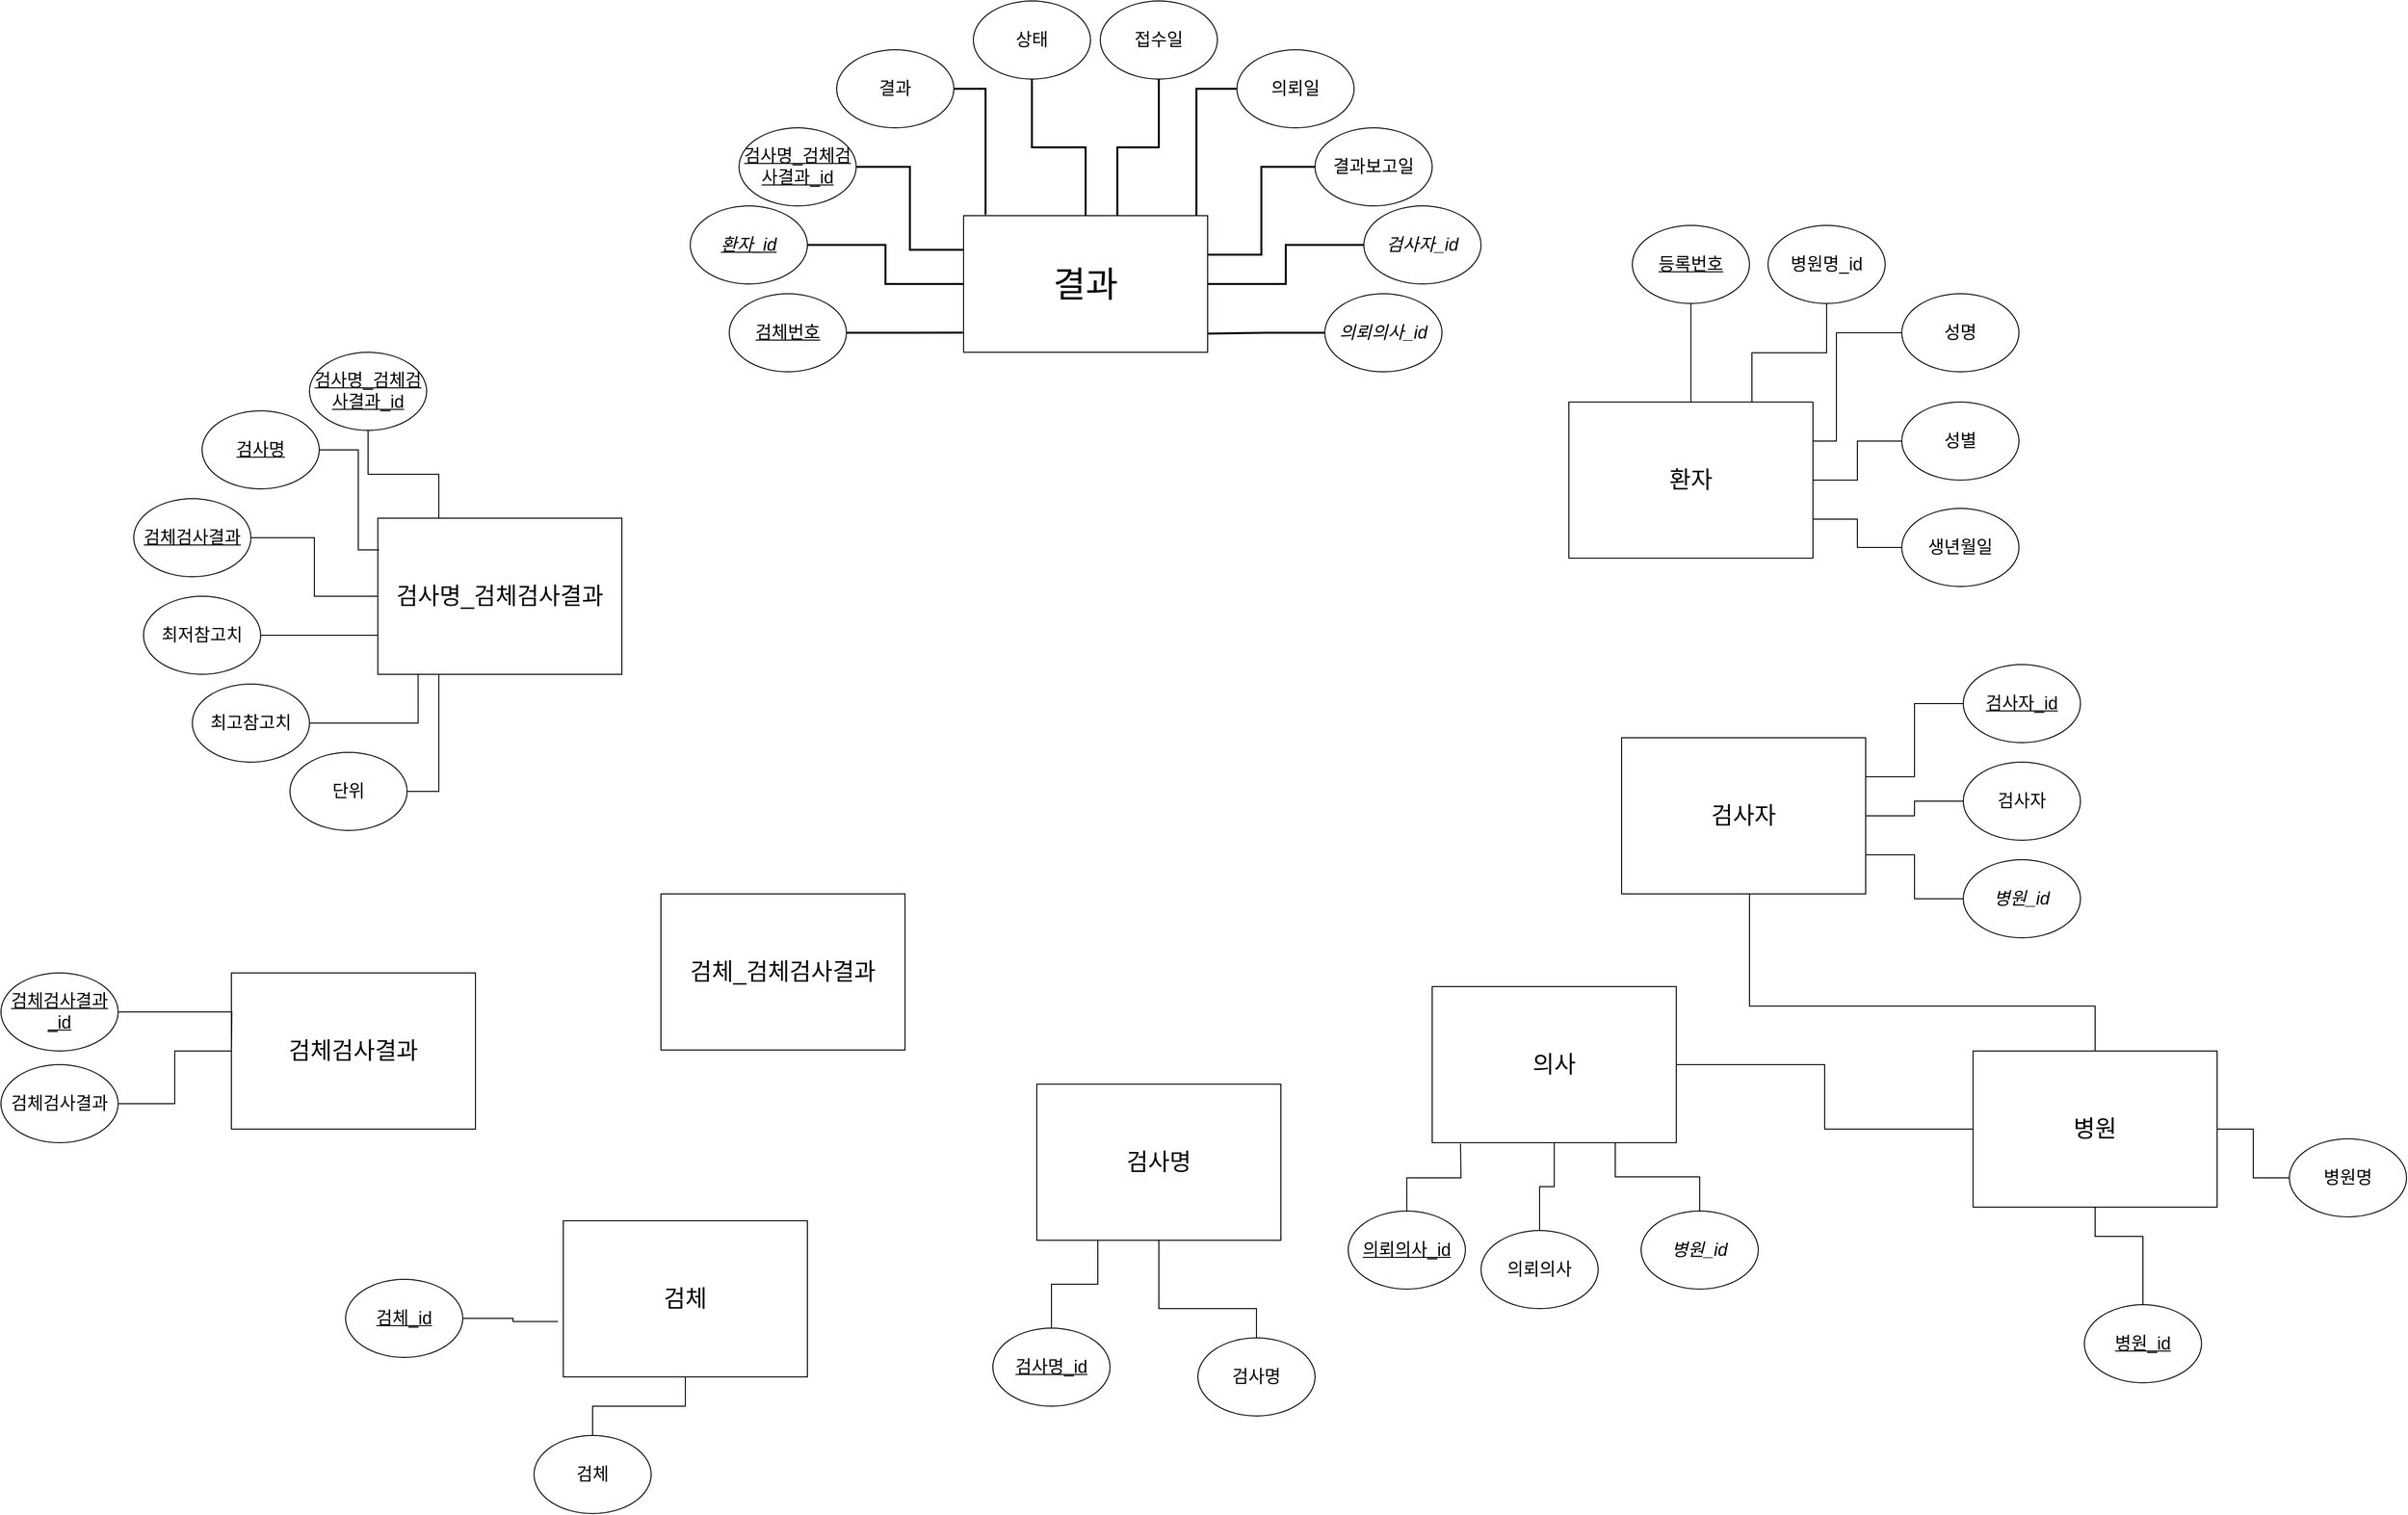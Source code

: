<mxfile version="14.7.7" type="github">
  <diagram id="Y85a2BdOphqE0STic3n_" name="Page-1">
    <mxGraphModel dx="3574" dy="3512" grid="1" gridSize="10" guides="1" tooltips="1" connect="1" arrows="1" fold="1" page="1" pageScale="1" pageWidth="827" pageHeight="1169" math="0" shadow="0">
      <root>
        <mxCell id="0" />
        <mxCell id="1" parent="0" />
        <mxCell id="8PvzZ1268t-RO1JGDcAs-1" value="&lt;font style=&quot;font-size: 36px&quot;&gt;결과&lt;/font&gt;" style="rounded=0;whiteSpace=wrap;html=1;" parent="1" vertex="1">
          <mxGeometry x="-134" y="-1610" width="250" height="140" as="geometry" />
        </mxCell>
        <mxCell id="8PvzZ1268t-RO1JGDcAs-26" style="edgeStyle=orthogonalEdgeStyle;rounded=0;orthogonalLoop=1;jettySize=auto;html=1;endArrow=none;endFill=0;strokeWidth=2;entryX=1;entryY=0.5;entryDx=0;entryDy=0;" parent="1" source="8PvzZ1268t-RO1JGDcAs-3" target="8PvzZ1268t-RO1JGDcAs-1" edge="1">
          <mxGeometry relative="1" as="geometry">
            <mxPoint x="136" y="-1523" as="targetPoint" />
          </mxGeometry>
        </mxCell>
        <mxCell id="8PvzZ1268t-RO1JGDcAs-3" value="&lt;i style=&quot;font-size: 18px;&quot;&gt;검사자_id&lt;/i&gt;" style="ellipse;whiteSpace=wrap;html=1;fontSize=18;" parent="1" vertex="1">
          <mxGeometry x="276" y="-1620" width="120" height="80" as="geometry" />
        </mxCell>
        <mxCell id="8PvzZ1268t-RO1JGDcAs-27" style="edgeStyle=orthogonalEdgeStyle;rounded=0;orthogonalLoop=1;jettySize=auto;html=1;endArrow=none;endFill=0;strokeWidth=2;entryX=1;entryY=0.863;entryDx=0;entryDy=0;entryPerimeter=0;" parent="1" source="8PvzZ1268t-RO1JGDcAs-4" target="8PvzZ1268t-RO1JGDcAs-1" edge="1">
          <mxGeometry relative="1" as="geometry">
            <mxPoint x="156" y="-1490" as="targetPoint" />
          </mxGeometry>
        </mxCell>
        <mxCell id="8PvzZ1268t-RO1JGDcAs-4" value="&lt;i style=&quot;font-size: 18px;&quot;&gt;의뢰의사_id&lt;/i&gt;" style="ellipse;whiteSpace=wrap;html=1;fontSize=18;" parent="1" vertex="1">
          <mxGeometry x="236" y="-1530" width="120" height="80" as="geometry" />
        </mxCell>
        <mxCell id="8PvzZ1268t-RO1JGDcAs-25" style="edgeStyle=orthogonalEdgeStyle;rounded=0;orthogonalLoop=1;jettySize=auto;html=1;entryX=1;entryY=0.286;entryDx=0;entryDy=0;entryPerimeter=0;endArrow=none;endFill=0;strokeWidth=2;" parent="1" source="8PvzZ1268t-RO1JGDcAs-5" target="8PvzZ1268t-RO1JGDcAs-1" edge="1">
          <mxGeometry relative="1" as="geometry" />
        </mxCell>
        <mxCell id="8PvzZ1268t-RO1JGDcAs-5" value="결과보고일" style="ellipse;whiteSpace=wrap;html=1;fontSize=18;" parent="1" vertex="1">
          <mxGeometry x="226" y="-1700" width="120" height="80" as="geometry" />
        </mxCell>
        <mxCell id="8PvzZ1268t-RO1JGDcAs-24" style="edgeStyle=orthogonalEdgeStyle;rounded=0;orthogonalLoop=1;jettySize=auto;html=1;endArrow=none;endFill=0;strokeWidth=2;entryX=0.954;entryY=0;entryDx=0;entryDy=0;entryPerimeter=0;fontSize=18;" parent="1" source="8PvzZ1268t-RO1JGDcAs-6" target="8PvzZ1268t-RO1JGDcAs-1" edge="1">
          <mxGeometry relative="1" as="geometry" />
        </mxCell>
        <mxCell id="8PvzZ1268t-RO1JGDcAs-6" value="의뢰일" style="ellipse;whiteSpace=wrap;html=1;fontSize=18;" parent="1" vertex="1">
          <mxGeometry x="146" y="-1780" width="120" height="80" as="geometry" />
        </mxCell>
        <mxCell id="8PvzZ1268t-RO1JGDcAs-23" style="edgeStyle=orthogonalEdgeStyle;rounded=0;orthogonalLoop=1;jettySize=auto;html=1;entryX=0.63;entryY=0;entryDx=0;entryDy=0;endArrow=none;endFill=0;strokeWidth=2;entryPerimeter=0;fontSize=18;" parent="1" source="8PvzZ1268t-RO1JGDcAs-7" target="8PvzZ1268t-RO1JGDcAs-1" edge="1">
          <mxGeometry relative="1" as="geometry">
            <Array as="points">
              <mxPoint x="66" y="-1680" />
              <mxPoint x="24" y="-1680" />
            </Array>
          </mxGeometry>
        </mxCell>
        <mxCell id="8PvzZ1268t-RO1JGDcAs-7" value="접수일" style="ellipse;whiteSpace=wrap;html=1;fontSize=18;" parent="1" vertex="1">
          <mxGeometry x="6" y="-1830" width="120" height="80" as="geometry" />
        </mxCell>
        <mxCell id="8PvzZ1268t-RO1JGDcAs-22" style="edgeStyle=orthogonalEdgeStyle;rounded=0;orthogonalLoop=1;jettySize=auto;html=1;endArrow=none;endFill=0;strokeWidth=2;fontSize=18;" parent="1" source="8PvzZ1268t-RO1JGDcAs-8" target="8PvzZ1268t-RO1JGDcAs-1" edge="1">
          <mxGeometry relative="1" as="geometry">
            <mxPoint x="-64" y="-1620" as="targetPoint" />
          </mxGeometry>
        </mxCell>
        <mxCell id="8PvzZ1268t-RO1JGDcAs-8" value="상태" style="ellipse;whiteSpace=wrap;html=1;fontSize=18;" parent="1" vertex="1">
          <mxGeometry x="-124" y="-1830" width="120" height="80" as="geometry" />
        </mxCell>
        <mxCell id="8PvzZ1268t-RO1JGDcAs-21" style="edgeStyle=orthogonalEdgeStyle;rounded=0;orthogonalLoop=1;jettySize=auto;html=1;entryX=0.09;entryY=-0.006;entryDx=0;entryDy=0;entryPerimeter=0;endArrow=none;endFill=0;strokeWidth=2;fontSize=18;" parent="1" source="8PvzZ1268t-RO1JGDcAs-9" target="8PvzZ1268t-RO1JGDcAs-1" edge="1">
          <mxGeometry relative="1" as="geometry" />
        </mxCell>
        <mxCell id="8PvzZ1268t-RO1JGDcAs-9" value="결과" style="ellipse;whiteSpace=wrap;html=1;fontSize=18;" parent="1" vertex="1">
          <mxGeometry x="-264" y="-1780" width="120" height="80" as="geometry" />
        </mxCell>
        <mxCell id="8PvzZ1268t-RO1JGDcAs-20" style="edgeStyle=orthogonalEdgeStyle;rounded=0;orthogonalLoop=1;jettySize=auto;html=1;endArrow=none;endFill=0;strokeWidth=2;entryX=0;entryY=0.25;entryDx=0;entryDy=0;" parent="1" source="8PvzZ1268t-RO1JGDcAs-10" target="8PvzZ1268t-RO1JGDcAs-1" edge="1">
          <mxGeometry relative="1" as="geometry">
            <mxPoint x="-164" y="-1580" as="targetPoint" />
          </mxGeometry>
        </mxCell>
        <mxCell id="8PvzZ1268t-RO1JGDcAs-10" value="검사명_검체검사결과_id" style="ellipse;whiteSpace=wrap;html=1;fontSize=18;fontStyle=4" parent="1" vertex="1">
          <mxGeometry x="-364" y="-1700" width="120" height="80" as="geometry" />
        </mxCell>
        <mxCell id="8PvzZ1268t-RO1JGDcAs-19" style="edgeStyle=orthogonalEdgeStyle;rounded=0;orthogonalLoop=1;jettySize=auto;html=1;entryX=0;entryY=0.5;entryDx=0;entryDy=0;endArrow=none;endFill=0;strokeWidth=2;" parent="1" source="8PvzZ1268t-RO1JGDcAs-11" target="8PvzZ1268t-RO1JGDcAs-1" edge="1">
          <mxGeometry relative="1" as="geometry" />
        </mxCell>
        <mxCell id="8PvzZ1268t-RO1JGDcAs-11" value="&lt;u style=&quot;font-size: 18px;&quot;&gt;&lt;i style=&quot;font-size: 18px;&quot;&gt;환자_id&lt;/i&gt;&lt;/u&gt;" style="ellipse;whiteSpace=wrap;html=1;fontSize=18;" parent="1" vertex="1">
          <mxGeometry x="-414" y="-1620" width="120" height="80" as="geometry" />
        </mxCell>
        <mxCell id="8PvzZ1268t-RO1JGDcAs-18" style="edgeStyle=orthogonalEdgeStyle;rounded=0;orthogonalLoop=1;jettySize=auto;html=1;endArrow=none;endFill=0;strokeWidth=2;entryX=-0.003;entryY=0.856;entryDx=0;entryDy=0;entryPerimeter=0;" parent="1" source="8PvzZ1268t-RO1JGDcAs-12" target="8PvzZ1268t-RO1JGDcAs-1" edge="1">
          <mxGeometry relative="1" as="geometry">
            <mxPoint x="-134" y="-1489" as="targetPoint" />
          </mxGeometry>
        </mxCell>
        <mxCell id="8PvzZ1268t-RO1JGDcAs-12" value="&lt;u style=&quot;font-size: 18px;&quot;&gt;검체번호&lt;/u&gt;" style="ellipse;whiteSpace=wrap;html=1;fontSize=18;" parent="1" vertex="1">
          <mxGeometry x="-374" y="-1530" width="120" height="80" as="geometry" />
        </mxCell>
        <mxCell id="8PvzZ1268t-RO1JGDcAs-29" value="&lt;font style=&quot;font-size: 24px&quot;&gt;검사명_검체검사결과&lt;/font&gt;" style="rounded=0;whiteSpace=wrap;html=1;" parent="1" vertex="1">
          <mxGeometry x="-734" y="-1300" width="250" height="160" as="geometry" />
        </mxCell>
        <mxCell id="mwqm0bGzwxKM74brmgs2-7" style="edgeStyle=orthogonalEdgeStyle;rounded=0;orthogonalLoop=1;jettySize=auto;html=1;entryX=0.25;entryY=0;entryDx=0;entryDy=0;fontSize=18;endArrow=none;endFill=0;" parent="1" source="8PvzZ1268t-RO1JGDcAs-30" target="8PvzZ1268t-RO1JGDcAs-29" edge="1">
          <mxGeometry relative="1" as="geometry" />
        </mxCell>
        <mxCell id="8PvzZ1268t-RO1JGDcAs-30" value="검사명_검체검사결과_id" style="ellipse;whiteSpace=wrap;html=1;fontSize=18;fontStyle=4" parent="1" vertex="1">
          <mxGeometry x="-804" y="-1470" width="120" height="80" as="geometry" />
        </mxCell>
        <mxCell id="mwqm0bGzwxKM74brmgs2-1" style="edgeStyle=orthogonalEdgeStyle;rounded=0;orthogonalLoop=1;jettySize=auto;html=1;exitX=1;exitY=0.5;exitDx=0;exitDy=0;entryX=0.25;entryY=1;entryDx=0;entryDy=0;fontSize=18;endArrow=none;endFill=0;" parent="1" source="8PvzZ1268t-RO1JGDcAs-31" target="8PvzZ1268t-RO1JGDcAs-29" edge="1">
          <mxGeometry relative="1" as="geometry" />
        </mxCell>
        <mxCell id="8PvzZ1268t-RO1JGDcAs-31" value="단위" style="ellipse;whiteSpace=wrap;html=1;fontSize=18;" parent="1" vertex="1">
          <mxGeometry x="-824" y="-1060" width="120" height="80" as="geometry" />
        </mxCell>
        <mxCell id="mwqm0bGzwxKM74brmgs2-2" style="edgeStyle=orthogonalEdgeStyle;rounded=0;orthogonalLoop=1;jettySize=auto;html=1;fontSize=18;endArrow=none;endFill=0;entryX=0.165;entryY=0.997;entryDx=0;entryDy=0;entryPerimeter=0;" parent="1" source="8PvzZ1268t-RO1JGDcAs-32" target="8PvzZ1268t-RO1JGDcAs-29" edge="1">
          <mxGeometry relative="1" as="geometry">
            <mxPoint x="-704" y="-1130" as="targetPoint" />
          </mxGeometry>
        </mxCell>
        <mxCell id="8PvzZ1268t-RO1JGDcAs-32" value="최고참고치" style="ellipse;whiteSpace=wrap;html=1;fontSize=18;" parent="1" vertex="1">
          <mxGeometry x="-924" y="-1130" width="120" height="80" as="geometry" />
        </mxCell>
        <mxCell id="mwqm0bGzwxKM74brmgs2-3" style="edgeStyle=orthogonalEdgeStyle;rounded=0;orthogonalLoop=1;jettySize=auto;html=1;entryX=0;entryY=0.75;entryDx=0;entryDy=0;fontSize=18;endArrow=none;endFill=0;" parent="1" source="8PvzZ1268t-RO1JGDcAs-33" target="8PvzZ1268t-RO1JGDcAs-29" edge="1">
          <mxGeometry relative="1" as="geometry">
            <Array as="points">
              <mxPoint x="-824" y="-1180" />
              <mxPoint x="-824" y="-1180" />
            </Array>
          </mxGeometry>
        </mxCell>
        <mxCell id="8PvzZ1268t-RO1JGDcAs-33" value="최저참고치" style="ellipse;whiteSpace=wrap;html=1;fontSize=18;" parent="1" vertex="1">
          <mxGeometry x="-974" y="-1220" width="120" height="80" as="geometry" />
        </mxCell>
        <mxCell id="mwqm0bGzwxKM74brmgs2-4" style="edgeStyle=orthogonalEdgeStyle;rounded=0;orthogonalLoop=1;jettySize=auto;html=1;entryX=0;entryY=0.5;entryDx=0;entryDy=0;fontSize=18;endArrow=none;endFill=0;" parent="1" source="8PvzZ1268t-RO1JGDcAs-34" target="8PvzZ1268t-RO1JGDcAs-29" edge="1">
          <mxGeometry relative="1" as="geometry" />
        </mxCell>
        <mxCell id="8PvzZ1268t-RO1JGDcAs-34" value="&lt;u&gt;검체검사결과&lt;/u&gt;" style="ellipse;whiteSpace=wrap;html=1;fontSize=18;" parent="1" vertex="1">
          <mxGeometry x="-984" y="-1320" width="120" height="80" as="geometry" />
        </mxCell>
        <mxCell id="mwqm0bGzwxKM74brmgs2-6" style="edgeStyle=orthogonalEdgeStyle;rounded=0;orthogonalLoop=1;jettySize=auto;html=1;entryX=0.005;entryY=0.203;entryDx=0;entryDy=0;entryPerimeter=0;fontSize=18;endArrow=none;endFill=0;" parent="1" source="8PvzZ1268t-RO1JGDcAs-35" target="8PvzZ1268t-RO1JGDcAs-29" edge="1">
          <mxGeometry relative="1" as="geometry">
            <Array as="points">
              <mxPoint x="-754" y="-1370" />
              <mxPoint x="-754" y="-1268" />
            </Array>
          </mxGeometry>
        </mxCell>
        <mxCell id="8PvzZ1268t-RO1JGDcAs-35" value="&lt;u&gt;검사명&lt;/u&gt;" style="ellipse;whiteSpace=wrap;html=1;fontSize=18;" parent="1" vertex="1">
          <mxGeometry x="-914" y="-1410" width="120" height="80" as="geometry" />
        </mxCell>
        <mxCell id="8PvzZ1268t-RO1JGDcAs-37" value="&lt;font style=&quot;font-size: 24px&quot;&gt;검체검사결과&lt;/font&gt;" style="rounded=0;whiteSpace=wrap;html=1;" parent="1" vertex="1">
          <mxGeometry x="-884" y="-834" width="250" height="160" as="geometry" />
        </mxCell>
        <mxCell id="8PvzZ1268t-RO1JGDcAs-38" value="&lt;font style=&quot;font-size: 24px&quot;&gt;검체&lt;/font&gt;" style="rounded=0;whiteSpace=wrap;html=1;" parent="1" vertex="1">
          <mxGeometry x="-544" y="-580" width="250" height="160" as="geometry" />
        </mxCell>
        <mxCell id="8PvzZ1268t-RO1JGDcAs-39" value="&lt;font style=&quot;font-size: 24px&quot;&gt;검체_검체검사결과&lt;/font&gt;" style="rounded=0;whiteSpace=wrap;html=1;" parent="1" vertex="1">
          <mxGeometry x="-444" y="-915" width="250" height="160" as="geometry" />
        </mxCell>
        <mxCell id="8PvzZ1268t-RO1JGDcAs-40" value="&lt;font style=&quot;font-size: 24px&quot;&gt;검사명&lt;/font&gt;" style="rounded=0;whiteSpace=wrap;html=1;" parent="1" vertex="1">
          <mxGeometry x="-59" y="-720" width="250" height="160" as="geometry" />
        </mxCell>
        <mxCell id="8PvzZ1268t-RO1JGDcAs-41" value="&lt;font style=&quot;font-size: 24px&quot;&gt;환자&lt;/font&gt;" style="rounded=0;whiteSpace=wrap;html=1;" parent="1" vertex="1">
          <mxGeometry x="486" y="-1419" width="250" height="160" as="geometry" />
        </mxCell>
        <mxCell id="mFjvWUHr5_qDaF9uaJPL-41" style="edgeStyle=orthogonalEdgeStyle;rounded=0;orthogonalLoop=1;jettySize=auto;html=1;endArrow=none;endFill=0;" parent="1" source="8PvzZ1268t-RO1JGDcAs-42" target="8PvzZ1268t-RO1JGDcAs-44" edge="1">
          <mxGeometry relative="1" as="geometry">
            <Array as="points">
              <mxPoint x="1025" y="-800" />
              <mxPoint x="671" y="-800" />
            </Array>
          </mxGeometry>
        </mxCell>
        <mxCell id="8PvzZ1268t-RO1JGDcAs-42" value="&lt;font style=&quot;font-size: 24px&quot;&gt;병원&lt;/font&gt;" style="rounded=0;whiteSpace=wrap;html=1;" parent="1" vertex="1">
          <mxGeometry x="900" y="-754" width="250" height="160" as="geometry" />
        </mxCell>
        <mxCell id="8PvzZ1268t-RO1JGDcAs-43" value="&lt;font style=&quot;font-size: 24px&quot;&gt;의사&lt;/font&gt;" style="rounded=0;whiteSpace=wrap;html=1;" parent="1" vertex="1">
          <mxGeometry x="346" y="-820" width="250" height="160" as="geometry" />
        </mxCell>
        <mxCell id="8PvzZ1268t-RO1JGDcAs-44" value="&lt;font style=&quot;font-size: 24px&quot;&gt;검사자&lt;/font&gt;" style="rounded=0;whiteSpace=wrap;html=1;" parent="1" vertex="1">
          <mxGeometry x="540" y="-1075" width="250" height="160" as="geometry" />
        </mxCell>
        <mxCell id="mFjvWUHr5_qDaF9uaJPL-5" value="" style="edgeStyle=orthogonalEdgeStyle;rounded=0;orthogonalLoop=1;jettySize=auto;html=1;endArrow=none;endFill=0;" parent="1" source="mFjvWUHr5_qDaF9uaJPL-1" edge="1">
          <mxGeometry relative="1" as="geometry">
            <mxPoint x="-884" y="-750" as="targetPoint" />
          </mxGeometry>
        </mxCell>
        <mxCell id="mFjvWUHr5_qDaF9uaJPL-1" value="&lt;u&gt;검체검사결과_id&lt;/u&gt;" style="ellipse;whiteSpace=wrap;html=1;fontSize=18;" parent="1" vertex="1">
          <mxGeometry x="-1120" y="-834" width="120" height="80" as="geometry" />
        </mxCell>
        <mxCell id="mFjvWUHr5_qDaF9uaJPL-3" style="edgeStyle=orthogonalEdgeStyle;rounded=0;orthogonalLoop=1;jettySize=auto;html=1;endArrow=none;endFill=0;" parent="1" source="mFjvWUHr5_qDaF9uaJPL-2" target="8PvzZ1268t-RO1JGDcAs-37" edge="1">
          <mxGeometry relative="1" as="geometry">
            <mxPoint x="-894" y="-700" as="targetPoint" />
          </mxGeometry>
        </mxCell>
        <mxCell id="mFjvWUHr5_qDaF9uaJPL-2" value="검체검사결과" style="ellipse;whiteSpace=wrap;html=1;fontSize=18;" parent="1" vertex="1">
          <mxGeometry x="-1120" y="-740" width="120" height="80" as="geometry" />
        </mxCell>
        <mxCell id="mFjvWUHr5_qDaF9uaJPL-10" style="edgeStyle=orthogonalEdgeStyle;rounded=0;orthogonalLoop=1;jettySize=auto;html=1;entryX=-0.022;entryY=0.645;entryDx=0;entryDy=0;endArrow=none;endFill=0;entryPerimeter=0;" parent="1" source="mFjvWUHr5_qDaF9uaJPL-8" target="8PvzZ1268t-RO1JGDcAs-38" edge="1">
          <mxGeometry relative="1" as="geometry" />
        </mxCell>
        <mxCell id="mFjvWUHr5_qDaF9uaJPL-8" value="&lt;u&gt;검체_id&lt;/u&gt;" style="ellipse;whiteSpace=wrap;html=1;fontSize=18;" parent="1" vertex="1">
          <mxGeometry x="-767" y="-520" width="120" height="80" as="geometry" />
        </mxCell>
        <mxCell id="mFjvWUHr5_qDaF9uaJPL-11" value="" style="edgeStyle=orthogonalEdgeStyle;rounded=0;orthogonalLoop=1;jettySize=auto;html=1;endArrow=none;endFill=0;" parent="1" source="mFjvWUHr5_qDaF9uaJPL-9" target="8PvzZ1268t-RO1JGDcAs-38" edge="1">
          <mxGeometry relative="1" as="geometry" />
        </mxCell>
        <mxCell id="mFjvWUHr5_qDaF9uaJPL-9" value="검체" style="ellipse;whiteSpace=wrap;html=1;fontSize=18;" parent="1" vertex="1">
          <mxGeometry x="-574" y="-360" width="120" height="80" as="geometry" />
        </mxCell>
        <mxCell id="mFjvWUHr5_qDaF9uaJPL-15" style="edgeStyle=orthogonalEdgeStyle;rounded=0;orthogonalLoop=1;jettySize=auto;html=1;entryX=0.25;entryY=1;entryDx=0;entryDy=0;endArrow=none;endFill=0;" parent="1" source="mFjvWUHr5_qDaF9uaJPL-12" target="8PvzZ1268t-RO1JGDcAs-40" edge="1">
          <mxGeometry relative="1" as="geometry" />
        </mxCell>
        <mxCell id="mFjvWUHr5_qDaF9uaJPL-12" value="&lt;u&gt;검사명_id&lt;/u&gt;" style="ellipse;whiteSpace=wrap;html=1;fontSize=18;" parent="1" vertex="1">
          <mxGeometry x="-104" y="-470" width="120" height="80" as="geometry" />
        </mxCell>
        <mxCell id="mFjvWUHr5_qDaF9uaJPL-16" value="" style="edgeStyle=orthogonalEdgeStyle;rounded=0;orthogonalLoop=1;jettySize=auto;html=1;endArrow=none;endFill=0;" parent="1" source="mFjvWUHr5_qDaF9uaJPL-13" target="8PvzZ1268t-RO1JGDcAs-40" edge="1">
          <mxGeometry relative="1" as="geometry">
            <Array as="points">
              <mxPoint x="166" y="-490" />
              <mxPoint x="66" y="-490" />
            </Array>
          </mxGeometry>
        </mxCell>
        <mxCell id="mFjvWUHr5_qDaF9uaJPL-13" value="검사명" style="ellipse;whiteSpace=wrap;html=1;fontSize=18;" parent="1" vertex="1">
          <mxGeometry x="106" y="-460" width="120" height="80" as="geometry" />
        </mxCell>
        <mxCell id="mFjvWUHr5_qDaF9uaJPL-23" style="edgeStyle=orthogonalEdgeStyle;rounded=0;orthogonalLoop=1;jettySize=auto;html=1;endArrow=none;endFill=0;" parent="1" source="mFjvWUHr5_qDaF9uaJPL-18" target="8PvzZ1268t-RO1JGDcAs-42" edge="1">
          <mxGeometry relative="1" as="geometry">
            <mxPoint x="1164" y="-634" as="targetPoint" />
          </mxGeometry>
        </mxCell>
        <mxCell id="mFjvWUHr5_qDaF9uaJPL-18" value="병원명" style="ellipse;whiteSpace=wrap;html=1;fontSize=18;" parent="1" vertex="1">
          <mxGeometry x="1224" y="-664" width="120" height="80" as="geometry" />
        </mxCell>
        <mxCell id="mFjvWUHr5_qDaF9uaJPL-21" value="" style="edgeStyle=orthogonalEdgeStyle;rounded=0;orthogonalLoop=1;jettySize=auto;html=1;endArrow=none;endFill=0;" parent="1" source="mFjvWUHr5_qDaF9uaJPL-19" target="8PvzZ1268t-RO1JGDcAs-42" edge="1">
          <mxGeometry relative="1" as="geometry">
            <Array as="points">
              <mxPoint x="1074" y="-564" />
              <mxPoint x="1025" y="-564" />
            </Array>
          </mxGeometry>
        </mxCell>
        <mxCell id="mFjvWUHr5_qDaF9uaJPL-19" value="&lt;u&gt;병원_id&lt;/u&gt;" style="ellipse;whiteSpace=wrap;html=1;fontSize=18;" parent="1" vertex="1">
          <mxGeometry x="1014" y="-494" width="120" height="80" as="geometry" />
        </mxCell>
        <mxCell id="mFjvWUHr5_qDaF9uaJPL-28" style="edgeStyle=orthogonalEdgeStyle;rounded=0;orthogonalLoop=1;jettySize=auto;html=1;endArrow=none;endFill=0;" parent="1" source="mFjvWUHr5_qDaF9uaJPL-24" edge="1">
          <mxGeometry relative="1" as="geometry">
            <mxPoint x="375" y="-659" as="targetPoint" />
          </mxGeometry>
        </mxCell>
        <mxCell id="mFjvWUHr5_qDaF9uaJPL-24" value="&lt;u&gt;의뢰의사_id&lt;/u&gt;" style="ellipse;whiteSpace=wrap;html=1;fontSize=18;" parent="1" vertex="1">
          <mxGeometry x="260" y="-590" width="120" height="80" as="geometry" />
        </mxCell>
        <mxCell id="mFjvWUHr5_qDaF9uaJPL-31" value="" style="edgeStyle=orthogonalEdgeStyle;rounded=0;orthogonalLoop=1;jettySize=auto;html=1;endArrow=none;endFill=0;entryX=1;entryY=0.5;entryDx=0;entryDy=0;" parent="1" source="8PvzZ1268t-RO1JGDcAs-42" target="8PvzZ1268t-RO1JGDcAs-43" edge="1">
          <mxGeometry relative="1" as="geometry">
            <mxPoint x="611" y="-600" as="sourcePoint" />
          </mxGeometry>
        </mxCell>
        <mxCell id="mFjvWUHr5_qDaF9uaJPL-29" style="edgeStyle=orthogonalEdgeStyle;rounded=0;orthogonalLoop=1;jettySize=auto;html=1;endArrow=none;endFill=0;entryX=0.5;entryY=1;entryDx=0;entryDy=0;" parent="1" source="mFjvWUHr5_qDaF9uaJPL-26" target="8PvzZ1268t-RO1JGDcAs-43" edge="1">
          <mxGeometry relative="1" as="geometry">
            <mxPoint x="464" y="-657" as="targetPoint" />
          </mxGeometry>
        </mxCell>
        <mxCell id="mFjvWUHr5_qDaF9uaJPL-26" value="의뢰의사" style="ellipse;whiteSpace=wrap;html=1;fontSize=18;" parent="1" vertex="1">
          <mxGeometry x="396" y="-570" width="120" height="80" as="geometry" />
        </mxCell>
        <mxCell id="mFjvWUHr5_qDaF9uaJPL-34" value="" style="edgeStyle=orthogonalEdgeStyle;rounded=0;orthogonalLoop=1;jettySize=auto;html=1;endArrow=none;endFill=0;entryX=0.75;entryY=1;entryDx=0;entryDy=0;" parent="1" source="mFjvWUHr5_qDaF9uaJPL-33" target="8PvzZ1268t-RO1JGDcAs-43" edge="1">
          <mxGeometry relative="1" as="geometry" />
        </mxCell>
        <mxCell id="mFjvWUHr5_qDaF9uaJPL-33" value="&lt;i&gt;병원_id&lt;/i&gt;" style="ellipse;whiteSpace=wrap;html=1;fontSize=18;" parent="1" vertex="1">
          <mxGeometry x="560" y="-590" width="120" height="80" as="geometry" />
        </mxCell>
        <mxCell id="mFjvWUHr5_qDaF9uaJPL-42" style="edgeStyle=orthogonalEdgeStyle;rounded=0;orthogonalLoop=1;jettySize=auto;html=1;entryX=1;entryY=0.25;entryDx=0;entryDy=0;endArrow=none;endFill=0;" parent="1" source="mFjvWUHr5_qDaF9uaJPL-37" target="8PvzZ1268t-RO1JGDcAs-44" edge="1">
          <mxGeometry relative="1" as="geometry" />
        </mxCell>
        <mxCell id="mFjvWUHr5_qDaF9uaJPL-37" value="&lt;u&gt;검사자_id&lt;/u&gt;" style="ellipse;whiteSpace=wrap;html=1;fontSize=18;" parent="1" vertex="1">
          <mxGeometry x="890" y="-1150" width="120" height="80" as="geometry" />
        </mxCell>
        <mxCell id="mFjvWUHr5_qDaF9uaJPL-43" style="edgeStyle=orthogonalEdgeStyle;rounded=0;orthogonalLoop=1;jettySize=auto;html=1;entryX=1;entryY=0.5;entryDx=0;entryDy=0;endArrow=none;endFill=0;" parent="1" source="mFjvWUHr5_qDaF9uaJPL-38" target="8PvzZ1268t-RO1JGDcAs-44" edge="1">
          <mxGeometry relative="1" as="geometry" />
        </mxCell>
        <mxCell id="mFjvWUHr5_qDaF9uaJPL-38" value="검사자" style="ellipse;whiteSpace=wrap;html=1;fontSize=18;" parent="1" vertex="1">
          <mxGeometry x="890" y="-1050" width="120" height="80" as="geometry" />
        </mxCell>
        <mxCell id="mFjvWUHr5_qDaF9uaJPL-44" value="" style="edgeStyle=orthogonalEdgeStyle;rounded=0;orthogonalLoop=1;jettySize=auto;html=1;endArrow=none;endFill=0;entryX=1;entryY=0.75;entryDx=0;entryDy=0;" parent="1" source="mFjvWUHr5_qDaF9uaJPL-39" target="8PvzZ1268t-RO1JGDcAs-44" edge="1">
          <mxGeometry relative="1" as="geometry">
            <mxPoint x="810" y="-930" as="targetPoint" />
          </mxGeometry>
        </mxCell>
        <mxCell id="mFjvWUHr5_qDaF9uaJPL-39" value="&lt;i&gt;병원_id&lt;/i&gt;" style="ellipse;whiteSpace=wrap;html=1;fontSize=18;" parent="1" vertex="1">
          <mxGeometry x="890" y="-950" width="120" height="80" as="geometry" />
        </mxCell>
        <mxCell id="mFjvWUHr5_qDaF9uaJPL-53" style="edgeStyle=orthogonalEdgeStyle;rounded=0;orthogonalLoop=1;jettySize=auto;html=1;entryX=0.75;entryY=0;entryDx=0;entryDy=0;endArrow=none;endFill=0;" parent="1" source="mFjvWUHr5_qDaF9uaJPL-45" target="8PvzZ1268t-RO1JGDcAs-41" edge="1">
          <mxGeometry relative="1" as="geometry" />
        </mxCell>
        <mxCell id="mFjvWUHr5_qDaF9uaJPL-45" value="병원명_id" style="ellipse;whiteSpace=wrap;html=1;fontSize=18;" parent="1" vertex="1">
          <mxGeometry x="690" y="-1600" width="120" height="80" as="geometry" />
        </mxCell>
        <mxCell id="mFjvWUHr5_qDaF9uaJPL-52" style="edgeStyle=orthogonalEdgeStyle;rounded=0;orthogonalLoop=1;jettySize=auto;html=1;entryX=1;entryY=0.25;entryDx=0;entryDy=0;endArrow=none;endFill=0;" parent="1" source="mFjvWUHr5_qDaF9uaJPL-46" target="8PvzZ1268t-RO1JGDcAs-41" edge="1">
          <mxGeometry relative="1" as="geometry">
            <Array as="points">
              <mxPoint x="760" y="-1490" />
              <mxPoint x="760" y="-1379" />
            </Array>
          </mxGeometry>
        </mxCell>
        <mxCell id="mFjvWUHr5_qDaF9uaJPL-46" value="성명" style="ellipse;whiteSpace=wrap;html=1;fontSize=18;" parent="1" vertex="1">
          <mxGeometry x="827" y="-1530" width="120" height="80" as="geometry" />
        </mxCell>
        <mxCell id="mFjvWUHr5_qDaF9uaJPL-54" style="edgeStyle=orthogonalEdgeStyle;rounded=0;orthogonalLoop=1;jettySize=auto;html=1;endArrow=none;endFill=0;" parent="1" source="mFjvWUHr5_qDaF9uaJPL-47" target="8PvzZ1268t-RO1JGDcAs-41" edge="1">
          <mxGeometry relative="1" as="geometry" />
        </mxCell>
        <mxCell id="mFjvWUHr5_qDaF9uaJPL-47" value="&lt;u&gt;등록번호&lt;/u&gt;" style="ellipse;whiteSpace=wrap;html=1;fontSize=18;" parent="1" vertex="1">
          <mxGeometry x="551" y="-1600" width="120" height="80" as="geometry" />
        </mxCell>
        <mxCell id="mFjvWUHr5_qDaF9uaJPL-51" style="edgeStyle=orthogonalEdgeStyle;rounded=0;orthogonalLoop=1;jettySize=auto;html=1;entryX=1;entryY=0.5;entryDx=0;entryDy=0;endArrow=none;endFill=0;" parent="1" source="mFjvWUHr5_qDaF9uaJPL-48" target="8PvzZ1268t-RO1JGDcAs-41" edge="1">
          <mxGeometry relative="1" as="geometry" />
        </mxCell>
        <mxCell id="mFjvWUHr5_qDaF9uaJPL-48" value="성별" style="ellipse;whiteSpace=wrap;html=1;fontSize=18;" parent="1" vertex="1">
          <mxGeometry x="827" y="-1419" width="120" height="80" as="geometry" />
        </mxCell>
        <mxCell id="mFjvWUHr5_qDaF9uaJPL-50" style="edgeStyle=orthogonalEdgeStyle;rounded=0;orthogonalLoop=1;jettySize=auto;html=1;endArrow=none;endFill=0;entryX=1;entryY=0.75;entryDx=0;entryDy=0;" parent="1" source="mFjvWUHr5_qDaF9uaJPL-49" target="8PvzZ1268t-RO1JGDcAs-41" edge="1">
          <mxGeometry relative="1" as="geometry">
            <mxPoint x="770" y="-1280" as="targetPoint" />
          </mxGeometry>
        </mxCell>
        <mxCell id="mFjvWUHr5_qDaF9uaJPL-49" value="생년월일" style="ellipse;whiteSpace=wrap;html=1;fontSize=18;" parent="1" vertex="1">
          <mxGeometry x="827" y="-1310" width="120" height="80" as="geometry" />
        </mxCell>
        <mxCell id="zoJa1f_7_SPT9rPUNsxB-1" value="&amp;nbsp;&amp;nbsp;" style="text;html=1;align=center;verticalAlign=middle;resizable=0;points=[];autosize=1;strokeColor=none;" vertex="1" parent="1">
          <mxGeometry x="130" y="-1310" width="20" height="20" as="geometry" />
        </mxCell>
      </root>
    </mxGraphModel>
  </diagram>
</mxfile>
